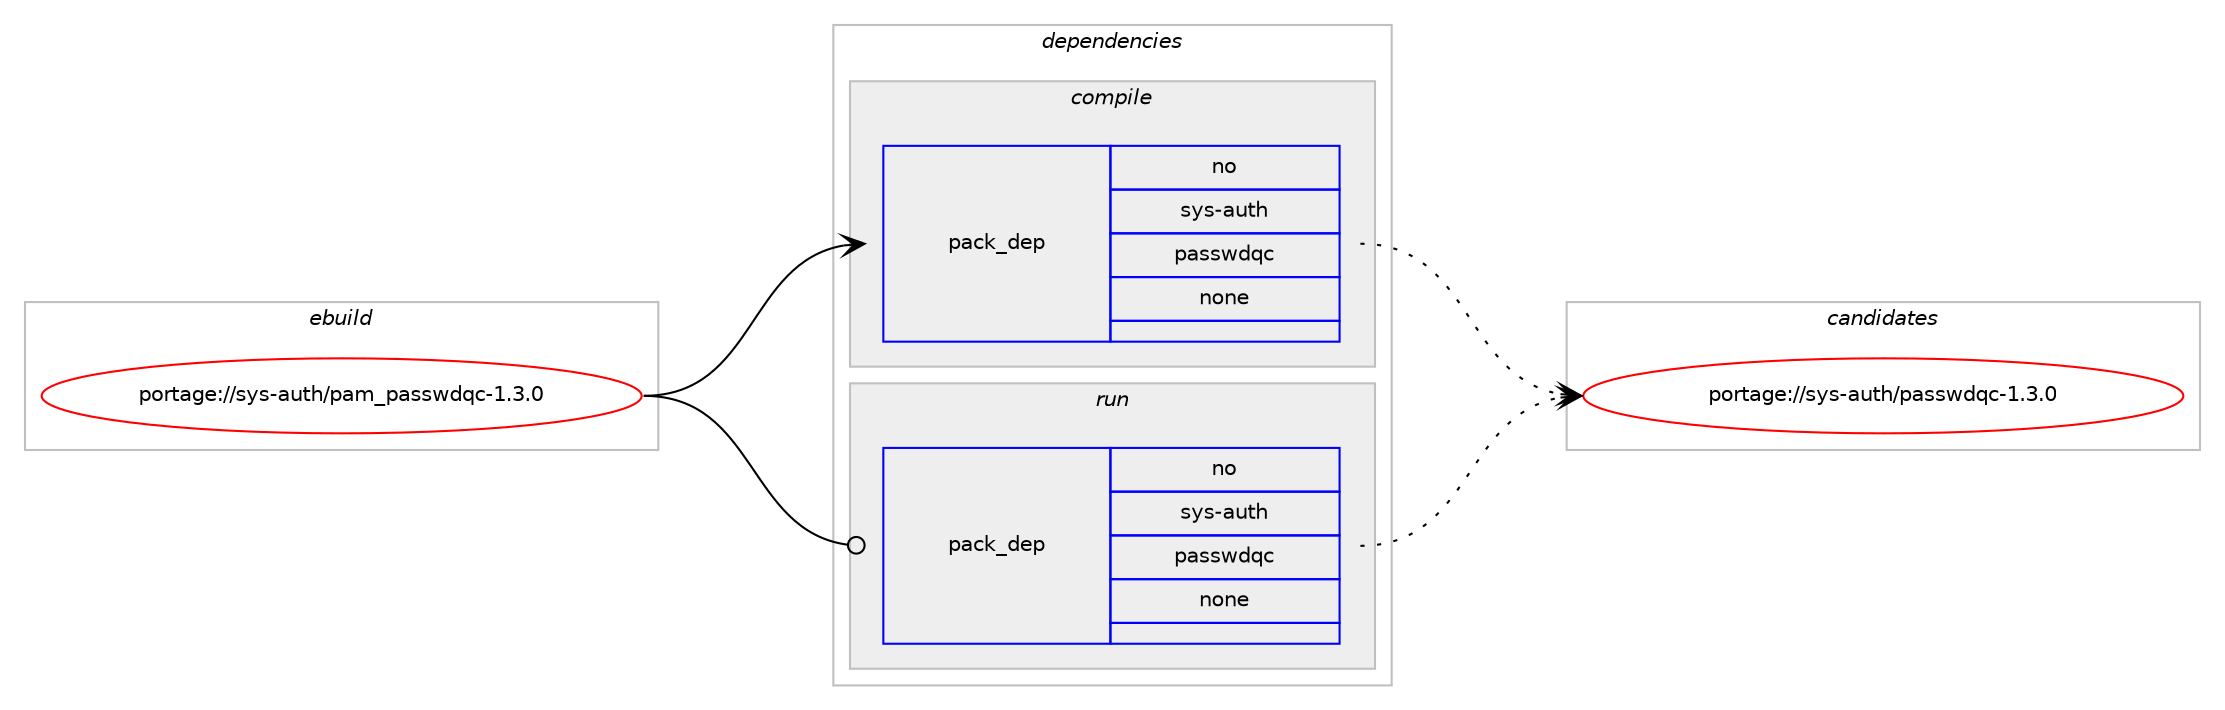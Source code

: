 digraph prolog {

# *************
# Graph options
# *************

newrank=true;
concentrate=true;
compound=true;
graph [rankdir=LR,fontname=Helvetica,fontsize=10,ranksep=1.5];#, ranksep=2.5, nodesep=0.2];
edge  [arrowhead=vee];
node  [fontname=Helvetica,fontsize=10];

# **********
# The ebuild
# **********

subgraph cluster_leftcol {
color=gray;
rank=same;
label=<<i>ebuild</i>>;
id [label="portage://sys-auth/pam_passwdqc-1.3.0", color=red, width=4, href="../sys-auth/pam_passwdqc-1.3.0.svg"];
}

# ****************
# The dependencies
# ****************

subgraph cluster_midcol {
color=gray;
label=<<i>dependencies</i>>;
subgraph cluster_compile {
fillcolor="#eeeeee";
style=filled;
label=<<i>compile</i>>;
subgraph pack10164 {
dependency12544 [label=<<TABLE BORDER="0" CELLBORDER="1" CELLSPACING="0" CELLPADDING="4" WIDTH="220"><TR><TD ROWSPAN="6" CELLPADDING="30">pack_dep</TD></TR><TR><TD WIDTH="110">no</TD></TR><TR><TD>sys-auth</TD></TR><TR><TD>passwdqc</TD></TR><TR><TD>none</TD></TR><TR><TD></TD></TR></TABLE>>, shape=none, color=blue];
}
id:e -> dependency12544:w [weight=20,style="solid",arrowhead="vee"];
}
subgraph cluster_compileandrun {
fillcolor="#eeeeee";
style=filled;
label=<<i>compile and run</i>>;
}
subgraph cluster_run {
fillcolor="#eeeeee";
style=filled;
label=<<i>run</i>>;
subgraph pack10165 {
dependency12545 [label=<<TABLE BORDER="0" CELLBORDER="1" CELLSPACING="0" CELLPADDING="4" WIDTH="220"><TR><TD ROWSPAN="6" CELLPADDING="30">pack_dep</TD></TR><TR><TD WIDTH="110">no</TD></TR><TR><TD>sys-auth</TD></TR><TR><TD>passwdqc</TD></TR><TR><TD>none</TD></TR><TR><TD></TD></TR></TABLE>>, shape=none, color=blue];
}
id:e -> dependency12545:w [weight=20,style="solid",arrowhead="odot"];
}
}

# **************
# The candidates
# **************

subgraph cluster_choices {
rank=same;
color=gray;
label=<<i>candidates</i>>;

subgraph choice10164 {
color=black;
nodesep=1;
choice1151211154597117116104471129711511511910011399454946514648 [label="portage://sys-auth/passwdqc-1.3.0", color=red, width=4,href="../sys-auth/passwdqc-1.3.0.svg"];
dependency12544:e -> choice1151211154597117116104471129711511511910011399454946514648:w [style=dotted,weight="100"];
}
subgraph choice10165 {
color=black;
nodesep=1;
choice1151211154597117116104471129711511511910011399454946514648 [label="portage://sys-auth/passwdqc-1.3.0", color=red, width=4,href="../sys-auth/passwdqc-1.3.0.svg"];
dependency12545:e -> choice1151211154597117116104471129711511511910011399454946514648:w [style=dotted,weight="100"];
}
}

}
